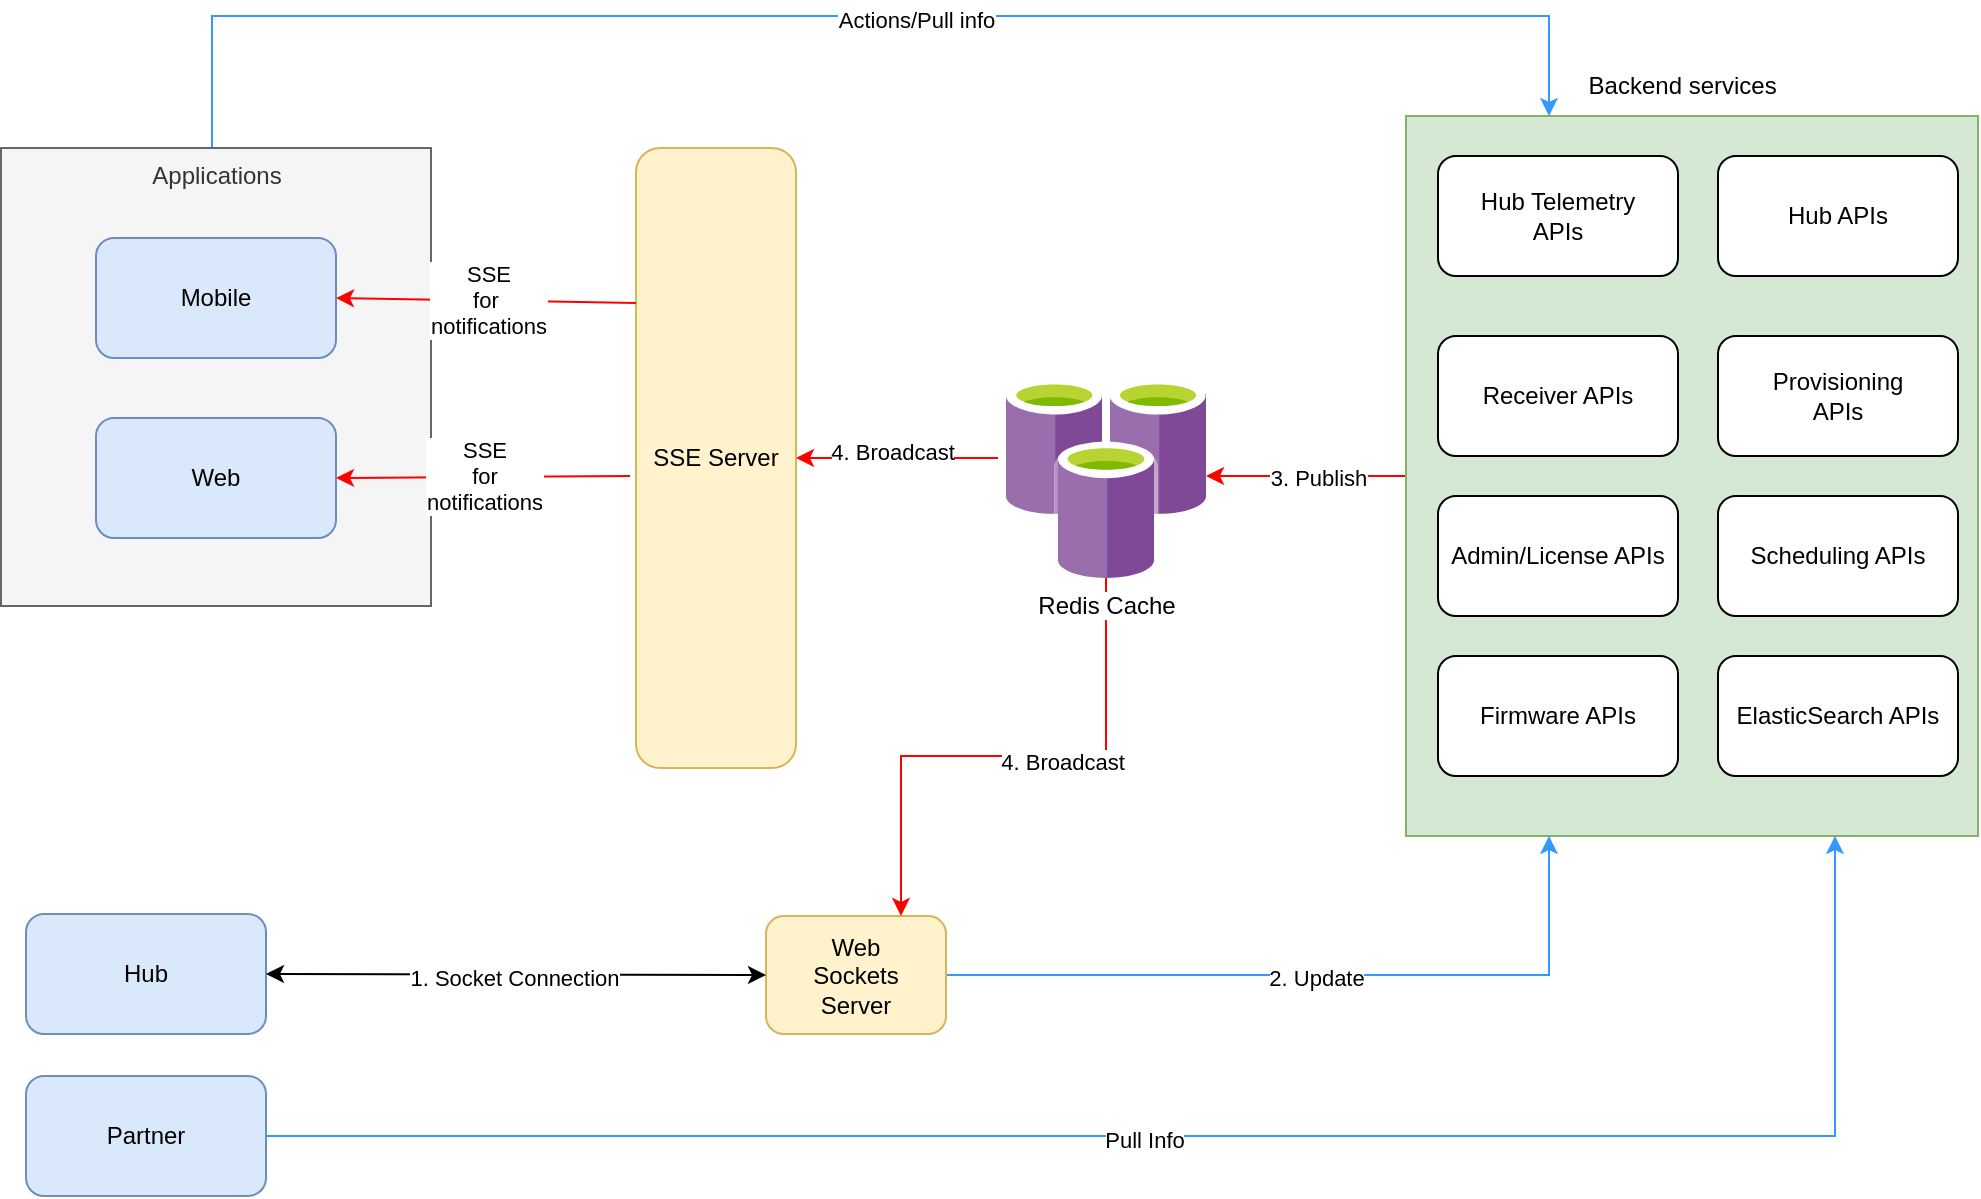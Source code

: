 <mxfile version="24.4.7" type="github" pages="7">
  <diagram name="Overall" id="haRxQdb0Rc9V8VVovbI0">
    <mxGraphModel dx="1434" dy="746" grid="1" gridSize="10" guides="1" tooltips="1" connect="1" arrows="1" fold="1" page="1" pageScale="1" pageWidth="850" pageHeight="1100" math="0" shadow="0">
      <root>
        <mxCell id="0" />
        <mxCell id="1" parent="0" />
        <mxCell id="_ZUfTsOpJ8JnZV1sAFwO-5" style="edgeStyle=orthogonalEdgeStyle;rounded=0;orthogonalLoop=1;jettySize=auto;html=1;fillColor=#f8cecc;strokeColor=#FF0000;" parent="1" source="fft_ZOHK23znVb5S3Era-1" target="Q34k3Zjby_QctrCtlyAC-1" edge="1">
          <mxGeometry relative="1" as="geometry">
            <mxPoint x="500" y="743" as="targetPoint" />
            <Array as="points">
              <mxPoint x="730" y="631" />
              <mxPoint x="730" y="631" />
            </Array>
          </mxGeometry>
        </mxCell>
        <mxCell id="2IHjiivvs32n4sneykXm-7" value="Text" style="edgeLabel;html=1;align=center;verticalAlign=middle;resizable=0;points=[];" parent="_ZUfTsOpJ8JnZV1sAFwO-5" vertex="1" connectable="0">
          <mxGeometry x="-0.18" relative="1" as="geometry">
            <mxPoint as="offset" />
          </mxGeometry>
        </mxCell>
        <mxCell id="2IHjiivvs32n4sneykXm-10" value="3. Publish" style="edgeLabel;html=1;align=center;verticalAlign=middle;resizable=0;points=[];" parent="_ZUfTsOpJ8JnZV1sAFwO-5" vertex="1" connectable="0">
          <mxGeometry x="-0.12" y="1" relative="1" as="geometry">
            <mxPoint as="offset" />
          </mxGeometry>
        </mxCell>
        <mxCell id="fft_ZOHK23znVb5S3Era-1" value="" style="rounded=0;whiteSpace=wrap;html=1;fillColor=#d5e8d4;strokeColor=#82b366;" parent="1" vertex="1">
          <mxGeometry x="730" y="450" width="286" height="360" as="geometry" />
        </mxCell>
        <mxCell id="Q34k3Zjby_QctrCtlyAC-4" style="edgeStyle=orthogonalEdgeStyle;rounded=0;orthogonalLoop=1;jettySize=auto;html=1;entryX=0.25;entryY=0;entryDx=0;entryDy=0;strokeColor=#3399FF;" parent="1" source="fft_ZOHK23znVb5S3Era-2" target="fft_ZOHK23znVb5S3Era-1" edge="1">
          <mxGeometry relative="1" as="geometry">
            <Array as="points">
              <mxPoint x="133" y="400" />
              <mxPoint x="802" y="400" />
            </Array>
          </mxGeometry>
        </mxCell>
        <mxCell id="2IHjiivvs32n4sneykXm-4" value="Actions/Pull info" style="edgeLabel;html=1;align=center;verticalAlign=middle;resizable=0;points=[];" parent="Q34k3Zjby_QctrCtlyAC-4" vertex="1" connectable="0">
          <mxGeometry x="0.064" y="-2" relative="1" as="geometry">
            <mxPoint as="offset" />
          </mxGeometry>
        </mxCell>
        <mxCell id="fft_ZOHK23znVb5S3Era-2" value="Applications" style="rounded=0;whiteSpace=wrap;html=1;fillColor=#f5f5f5;verticalAlign=top;fontColor=#333333;strokeColor=#666666;" parent="1" vertex="1">
          <mxGeometry x="27.5" y="466" width="215" height="229" as="geometry" />
        </mxCell>
        <mxCell id="fft_ZOHK23znVb5S3Era-3" value="Mobile" style="rounded=1;whiteSpace=wrap;html=1;fillColor=#dae8fc;strokeColor=#6c8ebf;" parent="1" vertex="1">
          <mxGeometry x="75" y="511" width="120" height="60" as="geometry" />
        </mxCell>
        <mxCell id="fft_ZOHK23znVb5S3Era-4" value="Web" style="rounded=1;whiteSpace=wrap;html=1;fillColor=#dae8fc;strokeColor=#6c8ebf;" parent="1" vertex="1">
          <mxGeometry x="75" y="601" width="120" height="60" as="geometry" />
        </mxCell>
        <mxCell id="fft_ZOHK23znVb5S3Era-5" value="Hub" style="rounded=1;whiteSpace=wrap;html=1;fillColor=#dae8fc;strokeColor=#6c8ebf;" parent="1" vertex="1">
          <mxGeometry x="40" y="849" width="120" height="60" as="geometry" />
        </mxCell>
        <mxCell id="G1ngEh4JhaTeKRXIfl2Z-16" style="edgeStyle=orthogonalEdgeStyle;rounded=0;orthogonalLoop=1;jettySize=auto;html=1;entryX=0.75;entryY=1;entryDx=0;entryDy=0;exitX=1;exitY=0.5;exitDx=0;exitDy=0;strokeColor=#3399FF;" parent="1" source="fft_ZOHK23znVb5S3Era-7" target="fft_ZOHK23znVb5S3Era-1" edge="1">
          <mxGeometry relative="1" as="geometry">
            <mxPoint x="750" y="870" as="targetPoint" />
            <mxPoint x="260" y="960" as="sourcePoint" />
          </mxGeometry>
        </mxCell>
        <mxCell id="2IHjiivvs32n4sneykXm-16" value="Pull Info" style="edgeLabel;html=1;align=center;verticalAlign=middle;resizable=0;points=[];" parent="G1ngEh4JhaTeKRXIfl2Z-16" vertex="1" connectable="0">
          <mxGeometry x="-0.06" y="-2" relative="1" as="geometry">
            <mxPoint as="offset" />
          </mxGeometry>
        </mxCell>
        <mxCell id="fft_ZOHK23znVb5S3Era-7" value="Partner" style="rounded=1;whiteSpace=wrap;html=1;fillColor=#dae8fc;strokeColor=#6c8ebf;" parent="1" vertex="1">
          <mxGeometry x="40" y="930" width="120" height="60" as="geometry" />
        </mxCell>
        <mxCell id="fft_ZOHK23znVb5S3Era-8" value="Hub APIs" style="rounded=1;whiteSpace=wrap;html=1;" parent="1" vertex="1">
          <mxGeometry x="886" y="470" width="120" height="60" as="geometry" />
        </mxCell>
        <mxCell id="fft_ZOHK23znVb5S3Era-9" value="Receiver APIs" style="rounded=1;whiteSpace=wrap;html=1;" parent="1" vertex="1">
          <mxGeometry x="746" y="560" width="120" height="60" as="geometry" />
        </mxCell>
        <mxCell id="fft_ZOHK23znVb5S3Era-10" value="Admin/License APIs" style="rounded=1;whiteSpace=wrap;html=1;" parent="1" vertex="1">
          <mxGeometry x="746" y="640" width="120" height="60" as="geometry" />
        </mxCell>
        <mxCell id="fft_ZOHK23znVb5S3Era-11" value="Hub Telemetry&lt;div&gt;APIs&lt;/div&gt;" style="rounded=1;whiteSpace=wrap;html=1;" parent="1" vertex="1">
          <mxGeometry x="746" y="470" width="120" height="60" as="geometry" />
        </mxCell>
        <mxCell id="fft_ZOHK23znVb5S3Era-13" value="Provisioning&lt;div&gt;APIs&lt;/div&gt;" style="rounded=1;whiteSpace=wrap;html=1;" parent="1" vertex="1">
          <mxGeometry x="886" y="560" width="120" height="60" as="geometry" />
        </mxCell>
        <mxCell id="fft_ZOHK23znVb5S3Era-14" value="Scheduling APIs" style="rounded=1;whiteSpace=wrap;html=1;" parent="1" vertex="1">
          <mxGeometry x="886" y="640" width="120" height="60" as="geometry" />
        </mxCell>
        <mxCell id="fft_ZOHK23znVb5S3Era-15" value="Firmware APIs" style="rounded=1;whiteSpace=wrap;html=1;" parent="1" vertex="1">
          <mxGeometry x="746" y="720" width="120" height="60" as="geometry" />
        </mxCell>
        <mxCell id="fft_ZOHK23znVb5S3Era-16" value="ElasticSearch APIs" style="rounded=1;whiteSpace=wrap;html=1;" parent="1" vertex="1">
          <mxGeometry x="886" y="720" width="120" height="60" as="geometry" />
        </mxCell>
        <mxCell id="fft_ZOHK23znVb5S3Era-17" value="SSE Server" style="rounded=1;whiteSpace=wrap;html=1;fillColor=#fff2cc;strokeColor=#d6b656;" parent="1" vertex="1">
          <mxGeometry x="345" y="466" width="80" height="310" as="geometry" />
        </mxCell>
        <mxCell id="fft_ZOHK23znVb5S3Era-18" style="edgeStyle=orthogonalEdgeStyle;rounded=0;orthogonalLoop=1;jettySize=auto;html=1;exitX=0.5;exitY=1;exitDx=0;exitDy=0;" parent="1" source="fft_ZOHK23znVb5S3Era-2" target="fft_ZOHK23znVb5S3Era-2" edge="1">
          <mxGeometry relative="1" as="geometry" />
        </mxCell>
        <mxCell id="2IHjiivvs32n4sneykXm-8" style="edgeStyle=orthogonalEdgeStyle;rounded=0;orthogonalLoop=1;jettySize=auto;html=1;exitX=1;exitY=0.5;exitDx=0;exitDy=0;entryX=0.25;entryY=1;entryDx=0;entryDy=0;strokeColor=#3399FF;" parent="1" source="fft_ZOHK23znVb5S3Era-22" target="fft_ZOHK23znVb5S3Era-1" edge="1">
          <mxGeometry relative="1" as="geometry" />
        </mxCell>
        <mxCell id="2IHjiivvs32n4sneykXm-9" value="2. Update" style="edgeLabel;html=1;align=center;verticalAlign=middle;resizable=0;points=[];" parent="2IHjiivvs32n4sneykXm-8" vertex="1" connectable="0">
          <mxGeometry x="-0.003" relative="1" as="geometry">
            <mxPoint y="1" as="offset" />
          </mxGeometry>
        </mxCell>
        <mxCell id="fft_ZOHK23znVb5S3Era-22" value="Web&lt;div&gt;Sockets&lt;/div&gt;&lt;div&gt;Server&lt;/div&gt;" style="rounded=1;whiteSpace=wrap;html=1;fillColor=#fff2cc;strokeColor=#d6b656;" parent="1" vertex="1">
          <mxGeometry x="410" y="850" width="90" height="59" as="geometry" />
        </mxCell>
        <mxCell id="n79Byt1YTtOv4_WPGVGu-1" value="Backend services&amp;nbsp;" style="text;html=1;align=center;verticalAlign=middle;whiteSpace=wrap;rounded=0;" parent="1" vertex="1">
          <mxGeometry x="810" y="420" width="120" height="30" as="geometry" />
        </mxCell>
        <mxCell id="G1ngEh4JhaTeKRXIfl2Z-9" value="" style="endArrow=classic;html=1;rounded=0;exitX=0;exitY=0.25;exitDx=0;exitDy=0;strokeColor=#FF0000;" parent="1" source="fft_ZOHK23znVb5S3Era-17" edge="1">
          <mxGeometry width="50" height="50" relative="1" as="geometry">
            <mxPoint x="430" y="550" as="sourcePoint" />
            <mxPoint x="195" y="541" as="targetPoint" />
          </mxGeometry>
        </mxCell>
        <mxCell id="G1ngEh4JhaTeKRXIfl2Z-10" value="SSE&lt;div&gt;for&amp;nbsp;&lt;/div&gt;&lt;div&gt;notifications&lt;/div&gt;" style="edgeLabel;html=1;align=center;verticalAlign=middle;resizable=0;points=[];" parent="G1ngEh4JhaTeKRXIfl2Z-9" vertex="1" connectable="0">
          <mxGeometry x="-0.005" y="-1" relative="1" as="geometry">
            <mxPoint as="offset" />
          </mxGeometry>
        </mxCell>
        <mxCell id="G1ngEh4JhaTeKRXIfl2Z-11" value="" style="endArrow=classic;html=1;rounded=0;exitX=-0.037;exitY=0.529;exitDx=0;exitDy=0;exitPerimeter=0;entryX=1;entryY=0.5;entryDx=0;entryDy=0;strokeColor=#FF0000;" parent="1" source="fft_ZOHK23znVb5S3Era-17" target="fft_ZOHK23znVb5S3Era-4" edge="1">
          <mxGeometry width="50" height="50" relative="1" as="geometry">
            <mxPoint x="400" y="623" as="sourcePoint" />
            <mxPoint x="199" y="619" as="targetPoint" />
          </mxGeometry>
        </mxCell>
        <mxCell id="G1ngEh4JhaTeKRXIfl2Z-12" value="SSE&lt;div&gt;for&lt;/div&gt;&lt;div&gt;notifications&lt;/div&gt;" style="edgeLabel;html=1;align=center;verticalAlign=middle;resizable=0;points=[];" parent="G1ngEh4JhaTeKRXIfl2Z-11" vertex="1" connectable="0">
          <mxGeometry x="-0.005" y="-1" relative="1" as="geometry">
            <mxPoint as="offset" />
          </mxGeometry>
        </mxCell>
        <mxCell id="_ZUfTsOpJ8JnZV1sAFwO-4" style="edgeStyle=orthogonalEdgeStyle;rounded=0;orthogonalLoop=1;jettySize=auto;html=1;strokeColor=#FF0000;" parent="1" target="fft_ZOHK23znVb5S3Era-17" edge="1">
          <mxGeometry relative="1" as="geometry">
            <mxPoint x="526" y="621" as="sourcePoint" />
            <Array as="points">
              <mxPoint x="470" y="621" />
              <mxPoint x="470" y="621" />
            </Array>
          </mxGeometry>
        </mxCell>
        <mxCell id="2IHjiivvs32n4sneykXm-6" value="4. Broadcast" style="edgeLabel;html=1;align=center;verticalAlign=middle;resizable=0;points=[];" parent="_ZUfTsOpJ8JnZV1sAFwO-4" vertex="1" connectable="0">
          <mxGeometry x="0.05" y="-3" relative="1" as="geometry">
            <mxPoint as="offset" />
          </mxGeometry>
        </mxCell>
        <mxCell id="Q34k3Zjby_QctrCtlyAC-6" style="edgeStyle=orthogonalEdgeStyle;rounded=0;orthogonalLoop=1;jettySize=auto;html=1;entryX=0.75;entryY=0;entryDx=0;entryDy=0;strokeColor=#FF0000;" parent="1" source="Q34k3Zjby_QctrCtlyAC-1" target="fft_ZOHK23znVb5S3Era-22" edge="1">
          <mxGeometry relative="1" as="geometry">
            <Array as="points">
              <mxPoint x="580" y="770" />
              <mxPoint x="478" y="770" />
            </Array>
          </mxGeometry>
        </mxCell>
        <mxCell id="2IHjiivvs32n4sneykXm-5" value="4. Broadcast" style="edgeLabel;html=1;align=center;verticalAlign=middle;resizable=0;points=[];" parent="Q34k3Zjby_QctrCtlyAC-6" vertex="1" connectable="0">
          <mxGeometry x="-0.182" y="3" relative="1" as="geometry">
            <mxPoint as="offset" />
          </mxGeometry>
        </mxCell>
        <mxCell id="Q34k3Zjby_QctrCtlyAC-1" value="Redis Cache" style="image;sketch=0;aspect=fixed;html=1;points=[];align=center;fontSize=12;image=img/lib/mscae/Azure_Cache_for_Redis.svg;" parent="1" vertex="1">
          <mxGeometry x="530" y="581" width="100" height="100" as="geometry" />
        </mxCell>
        <mxCell id="2IHjiivvs32n4sneykXm-14" value="" style="endArrow=classic;startArrow=classic;html=1;rounded=0;entryX=0;entryY=0.5;entryDx=0;entryDy=0;exitX=1;exitY=0.5;exitDx=0;exitDy=0;" parent="1" source="fft_ZOHK23znVb5S3Era-5" target="fft_ZOHK23znVb5S3Era-22" edge="1">
          <mxGeometry width="50" height="50" relative="1" as="geometry">
            <mxPoint x="210" y="840" as="sourcePoint" />
            <mxPoint x="260" y="790" as="targetPoint" />
            <Array as="points" />
          </mxGeometry>
        </mxCell>
        <mxCell id="2IHjiivvs32n4sneykXm-15" value="1. Socket Connection" style="edgeLabel;html=1;align=center;verticalAlign=middle;resizable=0;points=[];" parent="2IHjiivvs32n4sneykXm-14" vertex="1" connectable="0">
          <mxGeometry x="-0.008" y="-2" relative="1" as="geometry">
            <mxPoint as="offset" />
          </mxGeometry>
        </mxCell>
      </root>
    </mxGraphModel>
  </diagram>
  <diagram id="9aHa8CGbCXsjOFQotu-Y" name="Mobile">
    <mxGraphModel dx="1434" dy="1846" grid="1" gridSize="10" guides="1" tooltips="1" connect="1" arrows="1" fold="1" page="1" pageScale="1" pageWidth="850" pageHeight="1100" math="0" shadow="0">
      <root>
        <mxCell id="0" />
        <mxCell id="1" parent="0" />
        <mxCell id="EIk0v8SuYOP8VlUQgl8u-1" style="edgeStyle=orthogonalEdgeStyle;rounded=0;orthogonalLoop=1;jettySize=auto;html=1;entryX=0.013;entryY=0.466;entryDx=0;entryDy=0;entryPerimeter=0;" parent="1" edge="1" target="yOwh-Uc2tYtvs6lcuNSl-1">
          <mxGeometry relative="1" as="geometry">
            <mxPoint x="310" y="190" as="sourcePoint" />
            <mxPoint x="630" y="190" as="targetPoint" />
            <Array as="points">
              <mxPoint x="466" y="190" />
            </Array>
          </mxGeometry>
        </mxCell>
        <mxCell id="EIk0v8SuYOP8VlUQgl8u-13" style="edgeStyle=orthogonalEdgeStyle;rounded=0;orthogonalLoop=1;jettySize=auto;html=1;exitX=1;exitY=0.25;exitDx=0;exitDy=0;entryX=0.5;entryY=1;entryDx=0;entryDy=0;" parent="1" source="tRoRLaIC1eUhXZ66zW5z-1" target="EIk0v8SuYOP8VlUQgl8u-12" edge="1">
          <mxGeometry relative="1" as="geometry" />
        </mxCell>
        <mxCell id="EIk0v8SuYOP8VlUQgl8u-14" value="&lt;b&gt;Login&lt;/b&gt;" style="edgeLabel;html=1;align=center;verticalAlign=middle;resizable=0;points=[];" parent="EIk0v8SuYOP8VlUQgl8u-13" vertex="1" connectable="0">
          <mxGeometry x="-0.169" relative="1" as="geometry">
            <mxPoint as="offset" />
          </mxGeometry>
        </mxCell>
        <mxCell id="tRoRLaIC1eUhXZ66zW5z-1" value="Mobile&lt;div&gt;iOS, Android&lt;br&gt;&lt;div&gt;[React Native]&lt;/div&gt;&lt;/div&gt;" style="rounded=1;whiteSpace=wrap;html=1;fillColor=#dae8fc;strokeColor=#6c8ebf;" parent="1" vertex="1">
          <mxGeometry x="40" y="100" width="270" height="220" as="geometry" />
        </mxCell>
        <mxCell id="tRoRLaIC1eUhXZ66zW5z-2" value="&lt;b&gt;Context API&lt;/b&gt;&lt;div&gt;for State management&lt;/div&gt;" style="rounded=0;whiteSpace=wrap;html=1;" parent="1" vertex="1">
          <mxGeometry y="300" width="120" height="60" as="geometry" />
        </mxCell>
        <mxCell id="EIk0v8SuYOP8VlUQgl8u-17" style="edgeStyle=orthogonalEdgeStyle;rounded=0;orthogonalLoop=1;jettySize=auto;html=1;entryX=0.492;entryY=-0.1;entryDx=0;entryDy=0;entryPerimeter=0;exitX=1;exitY=0.25;exitDx=0;exitDy=0;" parent="1" edge="1" source="yOwh-Uc2tYtvs6lcuNSl-1">
          <mxGeometry relative="1" as="geometry">
            <Array as="points">
              <mxPoint x="741" y="130" />
              <mxPoint x="741" y="70" />
              <mxPoint x="811" y="70" />
              <mxPoint x="811" y="-80" />
              <mxPoint x="511" y="-80" />
              <mxPoint x="511" y="-60" />
              <mxPoint x="510" y="-60" />
            </Array>
            <mxPoint x="711" y="70" as="sourcePoint" />
            <mxPoint x="510.04" y="44" as="targetPoint" />
          </mxGeometry>
        </mxCell>
        <mxCell id="EIk0v8SuYOP8VlUQgl8u-18" value="&lt;b&gt;Security&lt;/b&gt;&lt;div&gt;&lt;b&gt;Token&lt;/b&gt;&lt;/div&gt;&lt;div&gt;&lt;b&gt;Evaluation&lt;/b&gt;&lt;/div&gt;" style="edgeLabel;html=1;align=center;verticalAlign=middle;resizable=0;points=[];" parent="EIk0v8SuYOP8VlUQgl8u-17" vertex="1" connectable="0">
          <mxGeometry x="-0.476" relative="1" as="geometry">
            <mxPoint as="offset" />
          </mxGeometry>
        </mxCell>
        <mxCell id="yOwh-Uc2tYtvs6lcuNSl-1" value="Backend&lt;div&gt;server&lt;/div&gt;" style="rounded=1;whiteSpace=wrap;html=1;fillColor=#fff2cc;strokeColor=#d6b656;" parent="1" vertex="1">
          <mxGeometry x="620" y="40" width="80" height="320" as="geometry" />
        </mxCell>
        <mxCell id="Jh4M4K63wEo1tjt_P_8m-1" value="&lt;b&gt;Realm&lt;/b&gt;&lt;div&gt;Data storage&lt;div&gt;&amp;amp; offline capability&lt;/div&gt;&lt;/div&gt;" style="rounded=0;whiteSpace=wrap;html=1;" parent="1" vertex="1">
          <mxGeometry x="270" y="300" width="120" height="60" as="geometry" />
        </mxCell>
        <mxCell id="Jh4M4K63wEo1tjt_P_8m-2" value="&lt;div&gt;Firebase Cloud Messaging,&amp;nbsp;&lt;/div&gt;&lt;div&gt;Apple Push Notification&lt;/div&gt;" style="rounded=0;whiteSpace=wrap;html=1;" parent="1" vertex="1">
          <mxGeometry x="140" y="300" width="120" height="60" as="geometry" />
        </mxCell>
        <mxCell id="EIk0v8SuYOP8VlUQgl8u-4" style="edgeStyle=orthogonalEdgeStyle;rounded=0;orthogonalLoop=1;jettySize=auto;html=1;exitX=-0.037;exitY=0.625;exitDx=0;exitDy=0;entryX=0.996;entryY=0.864;entryDx=0;entryDy=0;entryPerimeter=0;exitPerimeter=0;" parent="1" source="yOwh-Uc2tYtvs6lcuNSl-1" edge="1">
          <mxGeometry relative="1" as="geometry">
            <mxPoint x="470" y="250" as="sourcePoint" />
            <mxPoint x="308.92" y="250.08" as="targetPoint" />
          </mxGeometry>
        </mxCell>
        <mxCell id="EIk0v8SuYOP8VlUQgl8u-5" value="Send updates&lt;div&gt;using&lt;/div&gt;&lt;div&gt;SSE&lt;/div&gt;" style="edgeLabel;html=1;align=center;verticalAlign=middle;resizable=0;points=[];" parent="EIk0v8SuYOP8VlUQgl8u-4" vertex="1" connectable="0">
          <mxGeometry x="-0.057" y="-3" relative="1" as="geometry">
            <mxPoint x="1" as="offset" />
          </mxGeometry>
        </mxCell>
        <mxCell id="EIk0v8SuYOP8VlUQgl8u-6" value="&lt;div&gt;&lt;b&gt;Firebase Analytics&lt;/b&gt;&lt;/div&gt;&lt;div&gt;for&amp;nbsp;&lt;/div&gt;&lt;div&gt;monitoring&lt;/div&gt;" style="rounded=0;whiteSpace=wrap;html=1;" parent="1" vertex="1">
          <mxGeometry y="50" width="120" height="60" as="geometry" />
        </mxCell>
        <mxCell id="EIk0v8SuYOP8VlUQgl8u-7" value="&lt;div&gt;&lt;b&gt;Detox/Flipper&lt;/b&gt;&lt;/div&gt;&lt;div&gt;for&amp;nbsp;&lt;/div&gt;&lt;div&gt;e2e testing/debugging&lt;/div&gt;" style="rounded=0;whiteSpace=wrap;html=1;" parent="1" vertex="1">
          <mxGeometry x="130" y="50" width="120" height="60" as="geometry" />
        </mxCell>
        <mxCell id="EIk0v8SuYOP8VlUQgl8u-8" value="&lt;div&gt;&lt;b&gt;Jenkins&lt;/b&gt;&lt;/div&gt;&lt;div&gt;for&lt;/div&gt;&lt;div&gt;CI/CD&lt;/div&gt;" style="rounded=0;whiteSpace=wrap;html=1;" parent="1" vertex="1">
          <mxGeometry x="260" y="50" width="120" height="60" as="geometry" />
        </mxCell>
        <mxCell id="EIk0v8SuYOP8VlUQgl8u-10" value="&lt;div&gt;&lt;b&gt;CalVer&lt;/b&gt;&lt;/div&gt;&lt;div&gt;eg. 2024.4.0&lt;/div&gt;" style="rounded=0;whiteSpace=wrap;html=1;" parent="1" vertex="1">
          <mxGeometry y="130" width="120" height="40" as="geometry" />
        </mxCell>
        <mxCell id="EIk0v8SuYOP8VlUQgl8u-12" value="Auth0&lt;div&gt;for&lt;/div&gt;&lt;div&gt;Security&lt;/div&gt;" style="rounded=1;whiteSpace=wrap;html=1;fillColor=#d5e8d4;strokeColor=#82b366;" parent="1" vertex="1">
          <mxGeometry x="460" y="50" width="120" height="60" as="geometry" />
        </mxCell>
        <mxCell id="dfoqDiUu1jEYBU3psRK7-2" value="&lt;div&gt;&lt;span style=&quot;background-color: initial;&quot;&gt;&lt;b&gt;Material UI&lt;/b&gt;&lt;/span&gt;&lt;br&gt;&lt;/div&gt;" style="rounded=0;whiteSpace=wrap;html=1;" parent="1" vertex="1">
          <mxGeometry y="190" width="120" height="40" as="geometry" />
        </mxCell>
        <mxCell id="dfoqDiUu1jEYBU3psRK7-3" value="&lt;div&gt;&lt;span style=&quot;background-color: initial;&quot;&gt;&lt;b&gt;React Navigation&lt;/b&gt;&lt;/span&gt;&lt;br&gt;&lt;/div&gt;" style="rounded=0;whiteSpace=wrap;html=1;" parent="1" vertex="1">
          <mxGeometry y="240" width="120" height="40" as="geometry" />
        </mxCell>
        <mxCell id="I-uDq6aWXrBSsL4upoky-2" value="Redis Cache" style="image;sketch=0;aspect=fixed;html=1;points=[];align=center;fontSize=12;image=img/lib/mscae/Azure_Cache_for_Redis.svg;" vertex="1" parent="1">
          <mxGeometry x="790" y="160" width="50" height="50" as="geometry" />
        </mxCell>
        <mxCell id="I-uDq6aWXrBSsL4upoky-4" style="edgeStyle=orthogonalEdgeStyle;rounded=0;orthogonalLoop=1;jettySize=auto;html=1;entryX=0.988;entryY=0.456;entryDx=0;entryDy=0;entryPerimeter=0;" edge="1" parent="1" source="I-uDq6aWXrBSsL4upoky-2" target="yOwh-Uc2tYtvs6lcuNSl-1">
          <mxGeometry relative="1" as="geometry" />
        </mxCell>
        <mxCell id="I-uDq6aWXrBSsL4upoky-5" value="Api&#39;s" style="rounded=1;whiteSpace=wrap;html=1;fillColor=#fff2cc;strokeColor=#d6b656;" vertex="1" parent="1">
          <mxGeometry x="930" y="50" width="120" height="280" as="geometry" />
        </mxCell>
        <mxCell id="I-uDq6aWXrBSsL4upoky-6" style="edgeStyle=orthogonalEdgeStyle;rounded=0;orthogonalLoop=1;jettySize=auto;html=1;entryX=1;entryY=0.6;entryDx=0;entryDy=0;entryPerimeter=0;" edge="1" parent="1" source="I-uDq6aWXrBSsL4upoky-5" target="I-uDq6aWXrBSsL4upoky-2">
          <mxGeometry relative="1" as="geometry" />
        </mxCell>
        <mxCell id="T7fyB3N_J5XoFrxpHUhz-1" style="edgeStyle=orthogonalEdgeStyle;rounded=0;orthogonalLoop=1;jettySize=auto;html=1;entryX=-0.06;entryY=0.92;entryDx=0;entryDy=0;entryPerimeter=0;" edge="1" parent="1" source="yOwh-Uc2tYtvs6lcuNSl-1" target="I-uDq6aWXrBSsL4upoky-2">
          <mxGeometry relative="1" as="geometry">
            <Array as="points">
              <mxPoint x="720" y="206" />
              <mxPoint x="720" y="206" />
            </Array>
          </mxGeometry>
        </mxCell>
      </root>
    </mxGraphModel>
  </diagram>
  <diagram id="--xO7gN2oSEQxlSelh0K" name="Backend">
    <mxGraphModel dx="1434" dy="746" grid="1" gridSize="10" guides="1" tooltips="1" connect="1" arrows="1" fold="1" page="1" pageScale="1" pageWidth="850" pageHeight="1100" math="0" shadow="0">
      <root>
        <mxCell id="0" />
        <mxCell id="1" parent="0" />
        <mxCell id="tWrVHn5o-vg7240eLn1A-1" style="edgeStyle=orthogonalEdgeStyle;rounded=0;orthogonalLoop=1;jettySize=auto;html=1;" parent="1" source="3mvk68WHzCUYDPD6Wph3-1" target="tWrVHn5o-vg7240eLn1A-2" edge="1">
          <mxGeometry relative="1" as="geometry">
            <mxPoint x="660" y="370" as="targetPoint" />
          </mxGeometry>
        </mxCell>
        <mxCell id="3mvk68WHzCUYDPD6Wph3-1" value="" style="rounded=0;whiteSpace=wrap;html=1;fillColor=#d5e8d4;strokeColor=#82b366;" parent="1" vertex="1">
          <mxGeometry x="212" y="190" width="286" height="360" as="geometry" />
        </mxCell>
        <mxCell id="3mvk68WHzCUYDPD6Wph3-2" value="Hub APIs" style="rounded=1;whiteSpace=wrap;html=1;" parent="1" vertex="1">
          <mxGeometry x="368" y="210" width="120" height="60" as="geometry" />
        </mxCell>
        <mxCell id="3mvk68WHzCUYDPD6Wph3-3" value="Receiver APIs" style="rounded=1;whiteSpace=wrap;html=1;" parent="1" vertex="1">
          <mxGeometry x="228" y="300" width="120" height="60" as="geometry" />
        </mxCell>
        <mxCell id="3mvk68WHzCUYDPD6Wph3-4" value="Admin/License APIs" style="rounded=1;whiteSpace=wrap;html=1;" parent="1" vertex="1">
          <mxGeometry x="228" y="380" width="120" height="60" as="geometry" />
        </mxCell>
        <mxCell id="3mvk68WHzCUYDPD6Wph3-5" value="Hub Telemetry&lt;div&gt;APIs&lt;/div&gt;" style="rounded=1;whiteSpace=wrap;html=1;" parent="1" vertex="1">
          <mxGeometry x="228" y="210" width="120" height="60" as="geometry" />
        </mxCell>
        <mxCell id="Dk0rboqBc2Y39J1Ig4pe-4" style="edgeStyle=orthogonalEdgeStyle;rounded=0;orthogonalLoop=1;jettySize=auto;html=1;entryX=0.5;entryY=1;entryDx=0;entryDy=0;" parent="1" source="3mvk68WHzCUYDPD6Wph3-6" target="Dk0rboqBc2Y39J1Ig4pe-3" edge="1">
          <mxGeometry relative="1" as="geometry" />
        </mxCell>
        <mxCell id="Dk0rboqBc2Y39J1Ig4pe-5" value="Check&lt;div&gt;for&lt;/div&gt;&lt;div&gt;Token&lt;/div&gt;" style="edgeLabel;html=1;align=center;verticalAlign=middle;resizable=0;points=[];" parent="Dk0rboqBc2Y39J1Ig4pe-4" vertex="1" connectable="0">
          <mxGeometry x="0.609" y="1" relative="1" as="geometry">
            <mxPoint as="offset" />
          </mxGeometry>
        </mxCell>
        <mxCell id="3mvk68WHzCUYDPD6Wph3-6" value="Provisioning&lt;div&gt;APIs&lt;/div&gt;" style="rounded=1;whiteSpace=wrap;html=1;" parent="1" vertex="1">
          <mxGeometry x="368" y="300" width="120" height="60" as="geometry" />
        </mxCell>
        <mxCell id="3mvk68WHzCUYDPD6Wph3-7" value="Scheduling APIs" style="rounded=1;whiteSpace=wrap;html=1;" parent="1" vertex="1">
          <mxGeometry x="368" y="380" width="120" height="60" as="geometry" />
        </mxCell>
        <mxCell id="3mvk68WHzCUYDPD6Wph3-8" value="Firmware APIs" style="rounded=1;whiteSpace=wrap;html=1;" parent="1" vertex="1">
          <mxGeometry x="228" y="460" width="120" height="60" as="geometry" />
        </mxCell>
        <mxCell id="3mvk68WHzCUYDPD6Wph3-9" value="ElasticSearch APIs" style="rounded=1;whiteSpace=wrap;html=1;" parent="1" vertex="1">
          <mxGeometry x="368" y="460" width="120" height="60" as="geometry" />
        </mxCell>
        <mxCell id="3mvk68WHzCUYDPD6Wph3-10" value="Backend" style="text;html=1;align=center;verticalAlign=middle;whiteSpace=wrap;rounded=0;" parent="1" vertex="1">
          <mxGeometry x="325" y="160" width="60" height="30" as="geometry" />
        </mxCell>
        <mxCell id="tWrVHn5o-vg7240eLn1A-2" value="Postgresql" style="shape=cylinder3;whiteSpace=wrap;html=1;boundedLbl=1;backgroundOutline=1;size=15;fillColor=#f8cecc;strokeColor=#b85450;" parent="1" vertex="1">
          <mxGeometry x="670" y="330" width="80" height="120" as="geometry" />
        </mxCell>
        <mxCell id="Dk0rboqBc2Y39J1Ig4pe-3" value="Auth0&lt;div&gt;for&lt;/div&gt;&lt;div&gt;Security&lt;/div&gt;" style="rounded=1;whiteSpace=wrap;html=1;fillColor=#d5e8d4;strokeColor=#82b366;" parent="1" vertex="1">
          <mxGeometry x="520" y="100" width="120" height="60" as="geometry" />
        </mxCell>
      </root>
    </mxGraphModel>
  </diagram>
  <diagram id="bfFsUttBgVaWt3wXDJee" name="Web">
    <mxGraphModel dx="1434" dy="746" grid="1" gridSize="10" guides="1" tooltips="1" connect="1" arrows="1" fold="1" page="1" pageScale="1" pageWidth="850" pageHeight="1100" math="0" shadow="0">
      <root>
        <mxCell id="0" />
        <mxCell id="1" parent="0" />
        <mxCell id="36jgO0vVBzzct0byMyeX-20" style="edgeStyle=orthogonalEdgeStyle;rounded=0;orthogonalLoop=1;jettySize=auto;html=1;entryX=0;entryY=0.5;entryDx=0;entryDy=0;" parent="1" edge="1">
          <mxGeometry relative="1" as="geometry">
            <mxPoint x="150" y="210" as="sourcePoint" />
            <mxPoint x="400" y="90" as="targetPoint" />
            <Array as="points">
              <mxPoint x="150" y="160" />
              <mxPoint x="305" y="160" />
              <mxPoint x="305" y="90" />
            </Array>
          </mxGeometry>
        </mxCell>
        <mxCell id="36jgO0vVBzzct0byMyeX-26" value="Pull" style="edgeLabel;html=1;align=center;verticalAlign=middle;resizable=0;points=[];" parent="36jgO0vVBzzct0byMyeX-20" vertex="1" connectable="0">
          <mxGeometry x="-0.205" y="-1" relative="1" as="geometry">
            <mxPoint as="offset" />
          </mxGeometry>
        </mxCell>
        <mxCell id="36jgO0vVBzzct0byMyeX-1" value="Web" style="rounded=1;whiteSpace=wrap;html=1;fillColor=#dae8fc;strokeColor=#6c8ebf;" parent="1" vertex="1">
          <mxGeometry x="60" y="210" width="120" height="60" as="geometry" />
        </mxCell>
        <mxCell id="36jgO0vVBzzct0byMyeX-2" value="Web API" style="rounded=1;whiteSpace=wrap;html=1;fillColor=#d5e8d4;strokeColor=#82b366;" parent="1" vertex="1">
          <mxGeometry x="370" y="60" width="120" height="60" as="geometry" />
        </mxCell>
        <mxCell id="36jgO0vVBzzct0byMyeX-3" value="SSE API" style="rounded=1;whiteSpace=wrap;html=1;fillColor=#d5e8d4;strokeColor=#82b366;" parent="1" vertex="1">
          <mxGeometry x="370" y="290" width="120" height="60" as="geometry" />
        </mxCell>
        <mxCell id="36jgO0vVBzzct0byMyeX-5" value="Postgres" style="shape=cylinder3;whiteSpace=wrap;html=1;boundedLbl=1;backgroundOutline=1;size=15;fillColor=#f8cecc;strokeColor=#b85450;" parent="1" vertex="1">
          <mxGeometry x="730" y="210" width="60" height="80" as="geometry" />
        </mxCell>
        <mxCell id="36jgO0vVBzzct0byMyeX-6" style="edgeStyle=orthogonalEdgeStyle;rounded=0;orthogonalLoop=1;jettySize=auto;html=1;entryX=0.5;entryY=0;entryDx=0;entryDy=0;entryPerimeter=0;" parent="1" source="36jgO0vVBzzct0byMyeX-2" target="36jgO0vVBzzct0byMyeX-5" edge="1">
          <mxGeometry relative="1" as="geometry" />
        </mxCell>
        <mxCell id="36jgO0vVBzzct0byMyeX-16" style="edgeStyle=orthogonalEdgeStyle;rounded=0;orthogonalLoop=1;jettySize=auto;html=1;entryX=0.5;entryY=1;entryDx=0;entryDy=0;" parent="1" source="36jgO0vVBzzct0byMyeX-14" target="36jgO0vVBzzct0byMyeX-3" edge="1">
          <mxGeometry relative="1" as="geometry" />
        </mxCell>
        <mxCell id="36jgO0vVBzzct0byMyeX-17" value="broadcast updates" style="edgeLabel;html=1;align=center;verticalAlign=middle;resizable=0;points=[];" parent="36jgO0vVBzzct0byMyeX-16" vertex="1" connectable="0">
          <mxGeometry x="-0.095" y="-1" relative="1" as="geometry">
            <mxPoint as="offset" />
          </mxGeometry>
        </mxCell>
        <mxCell id="36jgO0vVBzzct0byMyeX-40" value="1.4" style="edgeLabel;html=1;align=center;verticalAlign=middle;resizable=0;points=[];" parent="36jgO0vVBzzct0byMyeX-16" vertex="1" connectable="0">
          <mxGeometry x="-0.662" y="1" relative="1" as="geometry">
            <mxPoint as="offset" />
          </mxGeometry>
        </mxCell>
        <mxCell id="36jgO0vVBzzct0byMyeX-14" value="" style="image;sketch=0;aspect=fixed;html=1;points=[];align=center;fontSize=12;image=img/lib/mscae/Azure_Cache_for_Redis.svg;" parent="1" vertex="1">
          <mxGeometry x="630" y="350" width="50" height="50" as="geometry" />
        </mxCell>
        <mxCell id="36jgO0vVBzzct0byMyeX-15" value="Redis" style="text;html=1;align=center;verticalAlign=middle;resizable=0;points=[];autosize=1;strokeColor=none;fillColor=none;" parent="1" vertex="1">
          <mxGeometry x="670" y="390" width="50" height="30" as="geometry" />
        </mxCell>
        <mxCell id="36jgO0vVBzzct0byMyeX-24" style="edgeStyle=orthogonalEdgeStyle;rounded=0;orthogonalLoop=1;jettySize=auto;html=1;entryX=0.692;entryY=1.067;entryDx=0;entryDy=0;entryPerimeter=0;" parent="1" source="36jgO0vVBzzct0byMyeX-3" target="36jgO0vVBzzct0byMyeX-1" edge="1">
          <mxGeometry relative="1" as="geometry" />
        </mxCell>
        <mxCell id="36jgO0vVBzzct0byMyeX-25" value="Push" style="edgeLabel;html=1;align=center;verticalAlign=middle;resizable=0;points=[];" parent="36jgO0vVBzzct0byMyeX-24" vertex="1" connectable="0">
          <mxGeometry x="-0.132" y="-2" relative="1" as="geometry">
            <mxPoint as="offset" />
          </mxGeometry>
        </mxCell>
        <mxCell id="36jgO0vVBzzct0byMyeX-41" value="1.5" style="edgeLabel;html=1;align=center;verticalAlign=middle;resizable=0;points=[];" parent="36jgO0vVBzzct0byMyeX-24" vertex="1" connectable="0">
          <mxGeometry x="-0.37" y="-4" relative="1" as="geometry">
            <mxPoint as="offset" />
          </mxGeometry>
        </mxCell>
        <mxCell id="36jgO0vVBzzct0byMyeX-27" value="Backend APIs" style="rounded=1;whiteSpace=wrap;html=1;fillColor=#d5e8d4;strokeColor=#82b366;" parent="1" vertex="1">
          <mxGeometry x="370" y="440" width="120" height="60" as="geometry" />
        </mxCell>
        <mxCell id="36jgO0vVBzzct0byMyeX-30" value="" style="endArrow=none;html=1;rounded=0;" parent="1" edge="1">
          <mxGeometry width="50" height="50" relative="1" as="geometry">
            <mxPoint x="90" y="460" as="sourcePoint" />
            <mxPoint x="90" y="270" as="targetPoint" />
          </mxGeometry>
        </mxCell>
        <mxCell id="36jgO0vVBzzct0byMyeX-37" value="1.1" style="edgeLabel;html=1;align=center;verticalAlign=middle;resizable=0;points=[];" parent="36jgO0vVBzzct0byMyeX-30" vertex="1" connectable="0">
          <mxGeometry x="0.137" y="2" relative="1" as="geometry">
            <mxPoint as="offset" />
          </mxGeometry>
        </mxCell>
        <mxCell id="36jgO0vVBzzct0byMyeX-31" value="" style="endArrow=classic;html=1;rounded=0;entryX=0;entryY=0.4;entryDx=0;entryDy=0;entryPerimeter=0;" parent="1" target="36jgO0vVBzzct0byMyeX-27" edge="1">
          <mxGeometry width="50" height="50" relative="1" as="geometry">
            <mxPoint x="90" y="460" as="sourcePoint" />
            <mxPoint x="140" y="410" as="targetPoint" />
          </mxGeometry>
        </mxCell>
        <mxCell id="36jgO0vVBzzct0byMyeX-32" value="events/actions" style="edgeLabel;html=1;align=center;verticalAlign=middle;resizable=0;points=[];" parent="36jgO0vVBzzct0byMyeX-31" vertex="1" connectable="0">
          <mxGeometry x="-0.036" y="-1" relative="1" as="geometry">
            <mxPoint as="offset" />
          </mxGeometry>
        </mxCell>
        <mxCell id="36jgO0vVBzzct0byMyeX-33" style="edgeStyle=orthogonalEdgeStyle;rounded=0;orthogonalLoop=1;jettySize=auto;html=1;entryX=0.52;entryY=1.08;entryDx=0;entryDy=0;entryPerimeter=0;" parent="1" source="36jgO0vVBzzct0byMyeX-27" target="36jgO0vVBzzct0byMyeX-14" edge="1">
          <mxGeometry relative="1" as="geometry" />
        </mxCell>
        <mxCell id="36jgO0vVBzzct0byMyeX-34" value="publish updates" style="edgeLabel;html=1;align=center;verticalAlign=middle;resizable=0;points=[];" parent="36jgO0vVBzzct0byMyeX-33" vertex="1" connectable="0">
          <mxGeometry x="-0.284" y="1" relative="1" as="geometry">
            <mxPoint x="40" y="60" as="offset" />
          </mxGeometry>
        </mxCell>
        <mxCell id="36jgO0vVBzzct0byMyeX-39" value="1.3" style="edgeLabel;html=1;align=center;verticalAlign=middle;resizable=0;points=[];" parent="36jgO0vVBzzct0byMyeX-33" vertex="1" connectable="0">
          <mxGeometry x="0.664" y="-3" relative="1" as="geometry">
            <mxPoint as="offset" />
          </mxGeometry>
        </mxCell>
        <mxCell id="36jgO0vVBzzct0byMyeX-35" style="edgeStyle=orthogonalEdgeStyle;rounded=0;orthogonalLoop=1;jettySize=auto;html=1;entryX=0.5;entryY=1;entryDx=0;entryDy=0;entryPerimeter=0;" parent="1" edge="1">
          <mxGeometry relative="1" as="geometry">
            <mxPoint x="430" y="532" as="sourcePoint" />
            <mxPoint x="760" y="290" as="targetPoint" />
          </mxGeometry>
        </mxCell>
        <mxCell id="36jgO0vVBzzct0byMyeX-38" value="1.2" style="edgeLabel;html=1;align=center;verticalAlign=middle;resizable=0;points=[];" parent="36jgO0vVBzzct0byMyeX-35" vertex="1" connectable="0">
          <mxGeometry x="-0.389" y="1" relative="1" as="geometry">
            <mxPoint as="offset" />
          </mxGeometry>
        </mxCell>
        <mxCell id="36jgO0vVBzzct0byMyeX-36" value="" style="endArrow=none;html=1;rounded=0;" parent="1" edge="1">
          <mxGeometry width="50" height="50" relative="1" as="geometry">
            <mxPoint x="430" y="530" as="sourcePoint" />
            <mxPoint x="430" y="500" as="targetPoint" />
          </mxGeometry>
        </mxCell>
      </root>
    </mxGraphModel>
  </diagram>
  <diagram id="rOa0z57MnqEyxUpnhBTA" name="Hub">
    <mxGraphModel dx="946" dy="586" grid="1" gridSize="10" guides="1" tooltips="1" connect="1" arrows="1" fold="1" page="1" pageScale="1" pageWidth="850" pageHeight="1100" math="0" shadow="0">
      <root>
        <mxCell id="0" />
        <mxCell id="1" parent="0" />
      </root>
    </mxGraphModel>
  </diagram>
  <diagram id="KB_YDe2RkDs06WGqvnJc" name="Partner">
    <mxGraphModel dx="946" dy="586" grid="1" gridSize="10" guides="1" tooltips="1" connect="1" arrows="1" fold="1" page="1" pageScale="1" pageWidth="850" pageHeight="1100" math="0" shadow="0">
      <root>
        <mxCell id="0" />
        <mxCell id="1" parent="0" />
      </root>
    </mxGraphModel>
  </diagram>
  <diagram id="k5Pg1Mhx3A4YBAl0Hhk3" name="Mobile">
    <mxGraphModel dx="2537" dy="1978" grid="1" gridSize="10" guides="1" tooltips="1" connect="1" arrows="1" fold="1" page="1" pageScale="1" pageWidth="850" pageHeight="1100" math="0" shadow="0">
      <root>
        <mxCell id="0" />
        <mxCell id="1" parent="0" />
        <mxCell id="U3IpW8m9Dn0bs0FR0XlN-2" value="&lt;b&gt;Styling&lt;/b&gt;" style="rounded=1;whiteSpace=wrap;html=1;fillColor=#f5f5f5;fontColor=#333333;strokeColor=#666666;verticalAlign=top;" parent="1" vertex="1">
          <mxGeometry x="740" y="210" width="200" height="180" as="geometry" />
        </mxCell>
        <mxCell id="uXlh0-Fbf0DPYD_11gvJ-1" value="&lt;b&gt;Testing &amp;amp; Debugging&lt;/b&gt;" style="rounded=1;whiteSpace=wrap;html=1;fillColor=#f5f5f5;verticalAlign=top;fontColor=#333333;strokeColor=#666666;" parent="1" vertex="1">
          <mxGeometry x="280" y="-60" width="440" height="140" as="geometry" />
        </mxCell>
        <mxCell id="uXlh0-Fbf0DPYD_11gvJ-2" value="&lt;b&gt;Data Storage &amp;amp; Offline storage&lt;/b&gt;" style="rounded=1;whiteSpace=wrap;html=1;fillColor=#f5f5f5;verticalAlign=top;fontColor=#333333;strokeColor=#666666;" parent="1" vertex="1">
          <mxGeometry x="-60" y="-50" width="220" height="340" as="geometry" />
        </mxCell>
        <mxCell id="uXlh0-Fbf0DPYD_11gvJ-4" value="&lt;b&gt;Navigation in the application&lt;/b&gt;" style="rounded=1;whiteSpace=wrap;html=1;fillColor=#f5f5f5;verticalAlign=top;fontColor=#333333;strokeColor=#666666;" parent="1" vertex="1">
          <mxGeometry x="-40" y="330" width="220" height="170" as="geometry" />
        </mxCell>
        <mxCell id="uXlh0-Fbf0DPYD_11gvJ-5" value="&lt;b&gt;Push Notifications&lt;/b&gt;" style="rounded=1;whiteSpace=wrap;html=1;fillColor=#f5f5f5;verticalAlign=top;strokeColor=#666666;fontColor=#333333;" parent="1" vertex="1">
          <mxGeometry x="120" y="580" width="230" height="210" as="geometry" />
        </mxCell>
        <mxCell id="U3IpW8m9Dn0bs0FR0XlN-1" value="&lt;b&gt;Analytics&lt;/b&gt;" style="rounded=1;whiteSpace=wrap;html=1;fillColor=#f5f5f5;verticalAlign=top;fontColor=#333333;strokeColor=#666666;" parent="1" vertex="1">
          <mxGeometry x="400" y="590" width="230" height="190" as="geometry" />
        </mxCell>
        <mxCell id="uXlh0-Fbf0DPYD_11gvJ-6" value="&lt;b&gt;Authentication&lt;/b&gt;" style="rounded=1;whiteSpace=wrap;html=1;fillColor=#f5f5f5;verticalAlign=top;fontColor=#333333;strokeColor=#666666;" parent="1" vertex="1">
          <mxGeometry x="695" y="520" width="200" height="160" as="geometry" />
        </mxCell>
        <mxCell id="ibsekvMSTKtsOvUH18zF-12" style="edgeStyle=orthogonalEdgeStyle;rounded=0;orthogonalLoop=1;jettySize=auto;html=1;exitX=0.5;exitY=1;exitDx=0;exitDy=0;entryX=0.5;entryY=0;entryDx=0;entryDy=0;fillColor=#dae8fc;strokeColor=#0000CC;" parent="1" source="ibsekvMSTKtsOvUH18zF-1" target="U3IpW8m9Dn0bs0FR0XlN-1" edge="1">
          <mxGeometry relative="1" as="geometry">
            <mxPoint x="520" y="670" as="targetPoint" />
          </mxGeometry>
        </mxCell>
        <mxCell id="ibsekvMSTKtsOvUH18zF-15" style="edgeStyle=orthogonalEdgeStyle;rounded=0;orthogonalLoop=1;jettySize=auto;html=1;exitX=0.25;exitY=0;exitDx=0;exitDy=0;entryX=1;entryY=0.75;entryDx=0;entryDy=0;fillColor=#dae8fc;strokeColor=#0000CC;" parent="1" source="ibsekvMSTKtsOvUH18zF-1" target="uXlh0-Fbf0DPYD_11gvJ-2" edge="1">
          <mxGeometry relative="1" as="geometry">
            <Array as="points">
              <mxPoint x="393" y="215" />
              <mxPoint x="390" y="215" />
              <mxPoint x="390" y="205" />
            </Array>
          </mxGeometry>
        </mxCell>
        <mxCell id="ibsekvMSTKtsOvUH18zF-19" style="edgeStyle=orthogonalEdgeStyle;rounded=0;orthogonalLoop=1;jettySize=auto;html=1;exitX=1;exitY=0.5;exitDx=0;exitDy=0;fillColor=#dae8fc;strokeColor=#0000CC;entryX=0;entryY=0.5;entryDx=0;entryDy=0;" parent="1" source="ibsekvMSTKtsOvUH18zF-1" target="U3IpW8m9Dn0bs0FR0XlN-2" edge="1">
          <mxGeometry relative="1" as="geometry" />
        </mxCell>
        <mxCell id="ibsekvMSTKtsOvUH18zF-1" value="React Native&lt;div&gt;Application&lt;/div&gt;" style="rounded=1;whiteSpace=wrap;html=1;fillColor=#dae8fc;strokeColor=#6c8ebf;" parent="1" vertex="1">
          <mxGeometry x="340" y="240" width="210" height="200" as="geometry" />
        </mxCell>
        <mxCell id="ibsekvMSTKtsOvUH18zF-2" value="Context API" style="shape=folder;fontStyle=1;tabWidth=80;tabHeight=30;tabPosition=left;html=1;boundedLbl=1;whiteSpace=wrap;fillColor=#ffe6cc;strokeColor=#d79b00;" parent="1" vertex="1">
          <mxGeometry x="-25" y="150" width="150" height="80" as="geometry" />
        </mxCell>
        <mxCell id="ibsekvMSTKtsOvUH18zF-3" value="Detox" style="shape=folder;fontStyle=1;tabWidth=80;tabHeight=30;tabPosition=left;html=1;boundedLbl=1;whiteSpace=wrap;fillColor=#ffe6cc;strokeColor=#d79b00;" parent="1" vertex="1">
          <mxGeometry x="310" y="-40" width="150" height="80" as="geometry" />
        </mxCell>
        <mxCell id="ibsekvMSTKtsOvUH18zF-4" value="Flipper" style="shape=folder;fontStyle=1;tabWidth=80;tabHeight=30;tabPosition=left;html=1;boundedLbl=1;whiteSpace=wrap;fillColor=#ffe6cc;strokeColor=#d79b00;" parent="1" vertex="1">
          <mxGeometry x="540" y="-30" width="150" height="80" as="geometry" />
        </mxCell>
        <mxCell id="ibsekvMSTKtsOvUH18zF-5" value="Realm" style="shape=folder;fontStyle=1;tabWidth=80;tabHeight=30;tabPosition=left;html=1;boundedLbl=1;whiteSpace=wrap;fillColor=#ffe6cc;strokeColor=#d79b00;" parent="1" vertex="1">
          <mxGeometry x="-20" y="10" width="150" height="80" as="geometry" />
        </mxCell>
        <mxCell id="ibsekvMSTKtsOvUH18zF-6" value="React Navigation" style="shape=folder;fontStyle=1;tabWidth=80;tabHeight=30;tabPosition=left;html=1;boundedLbl=1;whiteSpace=wrap;fillColor=#ffe6cc;strokeColor=#d79b00;" parent="1" vertex="1">
          <mxGeometry x="-5" y="390" width="150" height="80" as="geometry" />
        </mxCell>
        <mxCell id="ibsekvMSTKtsOvUH18zF-7" value="Material UI" style="shape=folder;fontStyle=1;tabWidth=80;tabHeight=30;tabPosition=left;html=1;boundedLbl=1;whiteSpace=wrap;fillColor=#ffe6cc;strokeColor=#d79b00;" parent="1" vertex="1">
          <mxGeometry x="760" y="260" width="150" height="80" as="geometry" />
        </mxCell>
        <mxCell id="ibsekvMSTKtsOvUH18zF-8" value="FCM, APN" style="shape=folder;fontStyle=1;tabWidth=80;tabHeight=30;tabPosition=left;html=1;boundedLbl=1;whiteSpace=wrap;fillColor=#ffe6cc;strokeColor=#d79b00;" parent="1" vertex="1">
          <mxGeometry x="150" y="640" width="150" height="80" as="geometry" />
        </mxCell>
        <mxCell id="ibsekvMSTKtsOvUH18zF-9" value="Google Analytics for firebase" style="shape=folder;fontStyle=1;tabWidth=80;tabHeight=30;tabPosition=left;html=1;boundedLbl=1;whiteSpace=wrap;fillColor=#ffe6cc;strokeColor=#d79b00;" parent="1" vertex="1">
          <mxGeometry x="450" y="645" width="150" height="80" as="geometry" />
        </mxCell>
        <mxCell id="ibsekvMSTKtsOvUH18zF-10" value="Auth 0" style="shape=folder;fontStyle=1;tabWidth=80;tabHeight=30;tabPosition=left;html=1;boundedLbl=1;whiteSpace=wrap;fillColor=#ffe6cc;strokeColor=#d79b00;" parent="1" vertex="1">
          <mxGeometry x="720" y="560" width="150" height="80" as="geometry" />
        </mxCell>
        <mxCell id="ibsekvMSTKtsOvUH18zF-13" style="edgeStyle=orthogonalEdgeStyle;rounded=0;orthogonalLoop=1;jettySize=auto;html=1;exitX=0.25;exitY=1;exitDx=0;exitDy=0;entryX=0.5;entryY=0;entryDx=0;entryDy=0;fillColor=#dae8fc;strokeColor=#0000CC;" parent="1" source="ibsekvMSTKtsOvUH18zF-1" target="uXlh0-Fbf0DPYD_11gvJ-5" edge="1">
          <mxGeometry relative="1" as="geometry" />
        </mxCell>
        <mxCell id="ibsekvMSTKtsOvUH18zF-14" style="edgeStyle=orthogonalEdgeStyle;rounded=0;orthogonalLoop=1;jettySize=auto;html=1;exitX=0;exitY=0.75;exitDx=0;exitDy=0;entryX=0;entryY=0;entryDx=150;entryDy=55;entryPerimeter=0;fillColor=#dae8fc;strokeColor=#0000CC;" parent="1" source="ibsekvMSTKtsOvUH18zF-1" target="ibsekvMSTKtsOvUH18zF-6" edge="1">
          <mxGeometry relative="1" as="geometry" />
        </mxCell>
        <mxCell id="ibsekvMSTKtsOvUH18zF-17" style="edgeStyle=orthogonalEdgeStyle;rounded=0;orthogonalLoop=1;jettySize=auto;html=1;exitX=0.75;exitY=0;exitDx=0;exitDy=0;entryX=0.5;entryY=1;entryDx=0;entryDy=0;fillColor=#dae8fc;strokeColor=#0000CC;" parent="1" source="ibsekvMSTKtsOvUH18zF-1" target="uXlh0-Fbf0DPYD_11gvJ-1" edge="1">
          <mxGeometry relative="1" as="geometry">
            <Array as="points">
              <mxPoint x="500" y="240" />
            </Array>
          </mxGeometry>
        </mxCell>
        <mxCell id="ibsekvMSTKtsOvUH18zF-20" style="edgeStyle=orthogonalEdgeStyle;rounded=0;orthogonalLoop=1;jettySize=auto;html=1;exitX=1;exitY=0.75;exitDx=0;exitDy=0;entryX=0;entryY=0.25;entryDx=0;entryDy=0;fillColor=#dae8fc;strokeColor=#0000CC;" parent="1" source="ibsekvMSTKtsOvUH18zF-1" target="uXlh0-Fbf0DPYD_11gvJ-6" edge="1">
          <mxGeometry relative="1" as="geometry">
            <Array as="points">
              <mxPoint x="650" y="390" />
              <mxPoint x="650" y="560" />
            </Array>
          </mxGeometry>
        </mxCell>
        <mxCell id="DCx6YBIlkP-26bgcB2zF-3" value="SSE API" style="rounded=1;whiteSpace=wrap;html=1;fillColor=#f8cecc;strokeColor=#b85450;" parent="1" vertex="1">
          <mxGeometry x="-480" width="150" height="280" as="geometry" />
        </mxCell>
        <mxCell id="DCx6YBIlkP-26bgcB2zF-5" style="edgeStyle=orthogonalEdgeStyle;rounded=0;orthogonalLoop=1;jettySize=auto;html=1;entryX=0;entryY=0;entryDx=0;entryDy=67.5;entryPerimeter=0;" parent="1" source="DCx6YBIlkP-26bgcB2zF-3" target="ibsekvMSTKtsOvUH18zF-2" edge="1">
          <mxGeometry relative="1" as="geometry" />
        </mxCell>
      </root>
    </mxGraphModel>
  </diagram>
</mxfile>
